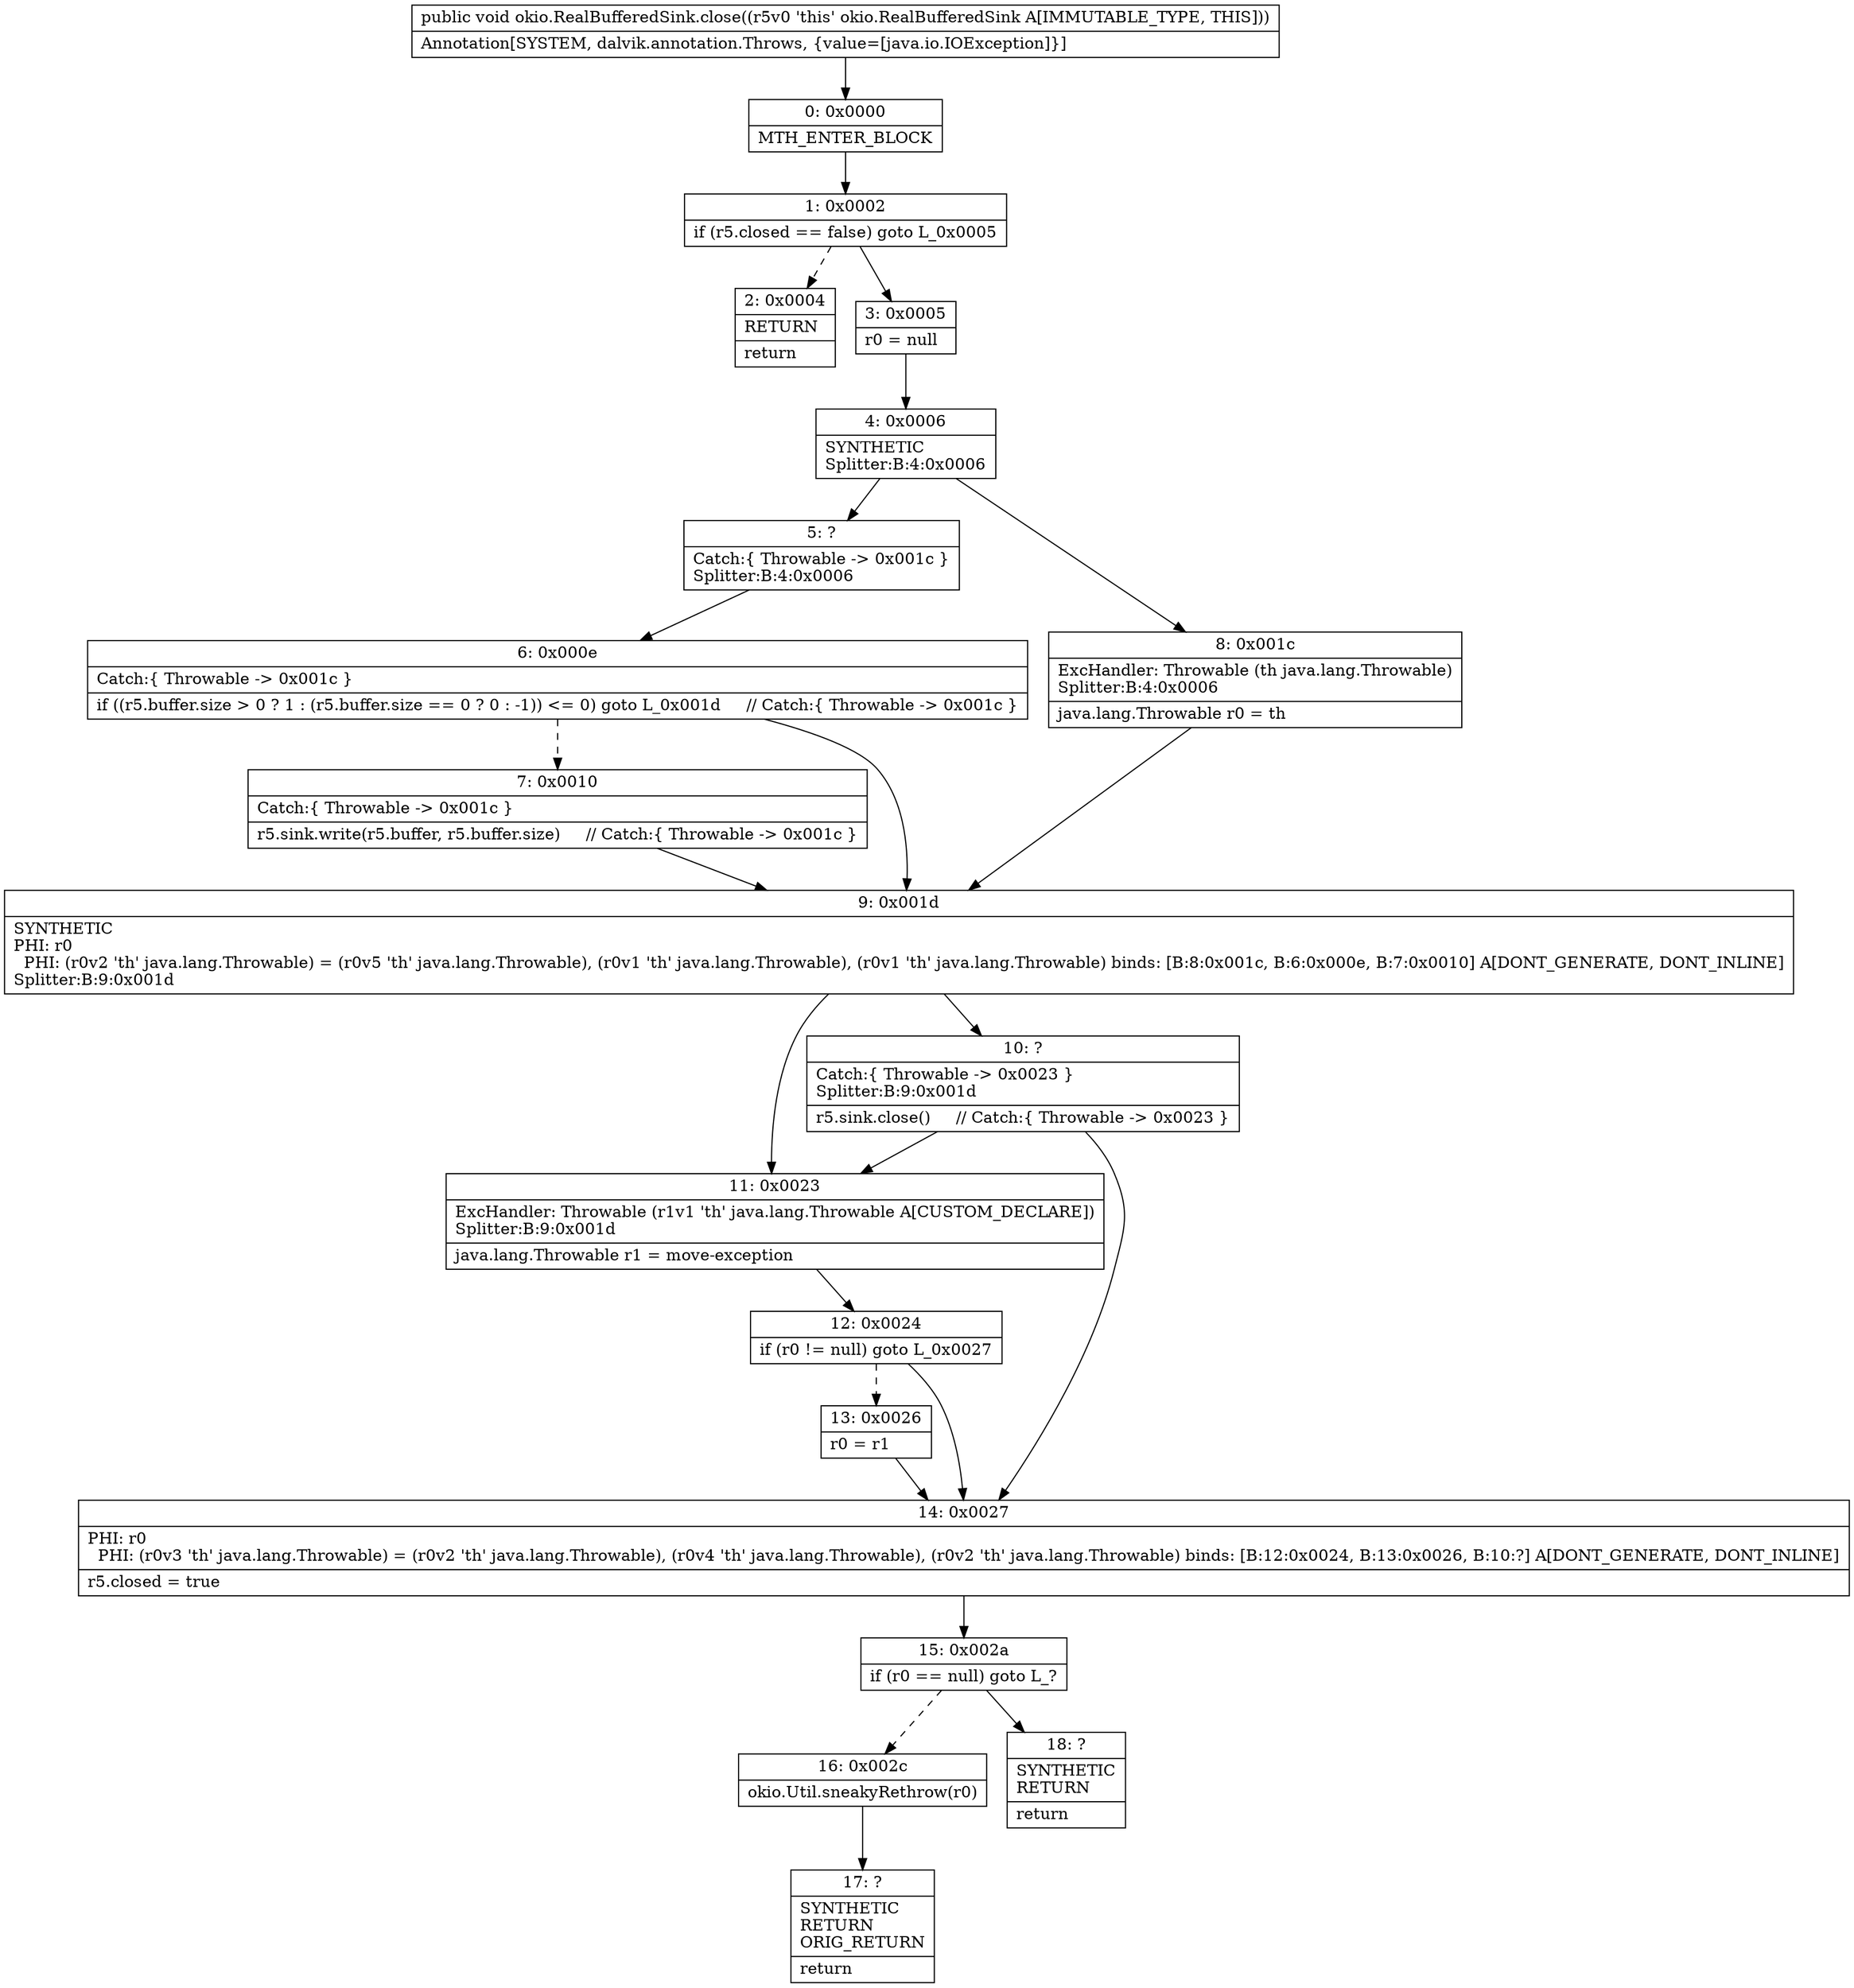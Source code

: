 digraph "CFG forokio.RealBufferedSink.close()V" {
Node_0 [shape=record,label="{0\:\ 0x0000|MTH_ENTER_BLOCK\l}"];
Node_1 [shape=record,label="{1\:\ 0x0002|if (r5.closed == false) goto L_0x0005\l}"];
Node_2 [shape=record,label="{2\:\ 0x0004|RETURN\l|return\l}"];
Node_3 [shape=record,label="{3\:\ 0x0005|r0 = null\l}"];
Node_4 [shape=record,label="{4\:\ 0x0006|SYNTHETIC\lSplitter:B:4:0x0006\l}"];
Node_5 [shape=record,label="{5\:\ ?|Catch:\{ Throwable \-\> 0x001c \}\lSplitter:B:4:0x0006\l}"];
Node_6 [shape=record,label="{6\:\ 0x000e|Catch:\{ Throwable \-\> 0x001c \}\l|if ((r5.buffer.size \> 0 ? 1 : (r5.buffer.size == 0 ? 0 : \-1)) \<= 0) goto L_0x001d     \/\/ Catch:\{ Throwable \-\> 0x001c \}\l}"];
Node_7 [shape=record,label="{7\:\ 0x0010|Catch:\{ Throwable \-\> 0x001c \}\l|r5.sink.write(r5.buffer, r5.buffer.size)     \/\/ Catch:\{ Throwable \-\> 0x001c \}\l}"];
Node_8 [shape=record,label="{8\:\ 0x001c|ExcHandler: Throwable (th java.lang.Throwable)\lSplitter:B:4:0x0006\l|java.lang.Throwable r0 = th\l}"];
Node_9 [shape=record,label="{9\:\ 0x001d|SYNTHETIC\lPHI: r0 \l  PHI: (r0v2 'th' java.lang.Throwable) = (r0v5 'th' java.lang.Throwable), (r0v1 'th' java.lang.Throwable), (r0v1 'th' java.lang.Throwable) binds: [B:8:0x001c, B:6:0x000e, B:7:0x0010] A[DONT_GENERATE, DONT_INLINE]\lSplitter:B:9:0x001d\l}"];
Node_10 [shape=record,label="{10\:\ ?|Catch:\{ Throwable \-\> 0x0023 \}\lSplitter:B:9:0x001d\l|r5.sink.close()     \/\/ Catch:\{ Throwable \-\> 0x0023 \}\l}"];
Node_11 [shape=record,label="{11\:\ 0x0023|ExcHandler: Throwable (r1v1 'th' java.lang.Throwable A[CUSTOM_DECLARE])\lSplitter:B:9:0x001d\l|java.lang.Throwable r1 = move\-exception\l}"];
Node_12 [shape=record,label="{12\:\ 0x0024|if (r0 != null) goto L_0x0027\l}"];
Node_13 [shape=record,label="{13\:\ 0x0026|r0 = r1\l}"];
Node_14 [shape=record,label="{14\:\ 0x0027|PHI: r0 \l  PHI: (r0v3 'th' java.lang.Throwable) = (r0v2 'th' java.lang.Throwable), (r0v4 'th' java.lang.Throwable), (r0v2 'th' java.lang.Throwable) binds: [B:12:0x0024, B:13:0x0026, B:10:?] A[DONT_GENERATE, DONT_INLINE]\l|r5.closed = true\l}"];
Node_15 [shape=record,label="{15\:\ 0x002a|if (r0 == null) goto L_?\l}"];
Node_16 [shape=record,label="{16\:\ 0x002c|okio.Util.sneakyRethrow(r0)\l}"];
Node_17 [shape=record,label="{17\:\ ?|SYNTHETIC\lRETURN\lORIG_RETURN\l|return\l}"];
Node_18 [shape=record,label="{18\:\ ?|SYNTHETIC\lRETURN\l|return\l}"];
MethodNode[shape=record,label="{public void okio.RealBufferedSink.close((r5v0 'this' okio.RealBufferedSink A[IMMUTABLE_TYPE, THIS]))  | Annotation[SYSTEM, dalvik.annotation.Throws, \{value=[java.io.IOException]\}]\l}"];
MethodNode -> Node_0;
Node_0 -> Node_1;
Node_1 -> Node_2[style=dashed];
Node_1 -> Node_3;
Node_3 -> Node_4;
Node_4 -> Node_5;
Node_4 -> Node_8;
Node_5 -> Node_6;
Node_6 -> Node_7[style=dashed];
Node_6 -> Node_9;
Node_7 -> Node_9;
Node_8 -> Node_9;
Node_9 -> Node_10;
Node_9 -> Node_11;
Node_10 -> Node_11;
Node_10 -> Node_14;
Node_11 -> Node_12;
Node_12 -> Node_13[style=dashed];
Node_12 -> Node_14;
Node_13 -> Node_14;
Node_14 -> Node_15;
Node_15 -> Node_16[style=dashed];
Node_15 -> Node_18;
Node_16 -> Node_17;
}

